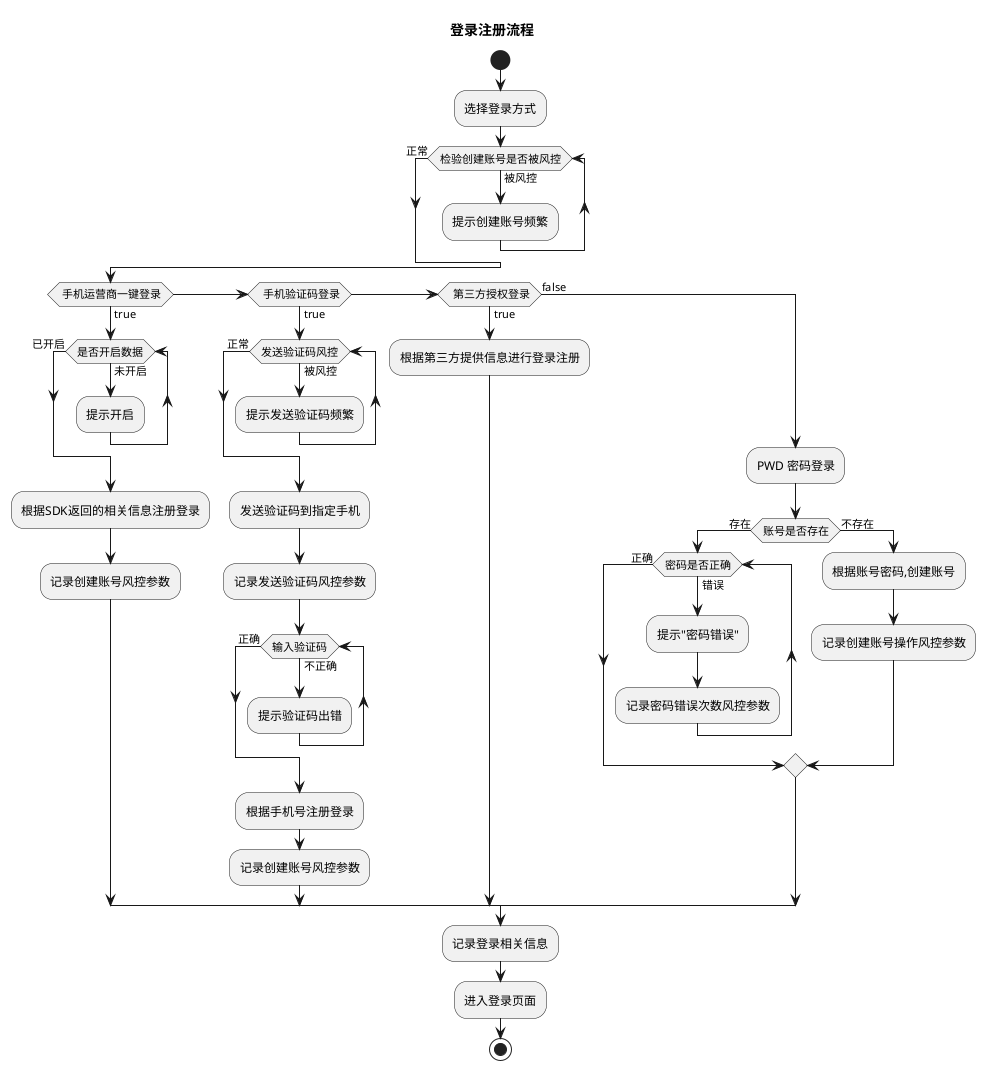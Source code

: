 @startuml
title 登录注册流程

start
:选择登录方式;
while (检验创建账号是否被风控) is (被风控)
            :提示创建账号频繁;
    endwhile (正常)

if ( 手机运营商一键登录) then (true)
    while (是否开启数据) is (未开启)
            :提示开启;
    endwhile (已开启)
             :根据SDK返回的相关信息注册登录;
             :记录创建账号风控参数;
elseif ( 手机验证码登录) then (true)
     while (发送验证码风控) is (被风控)
                :提示发送验证码频繁;
        endwhile (正常)
                 :发送验证码到指定手机;
                 :记录发送验证码风控参数;
    while (输入验证码) is (不正确)
                :提示验证码出错;
        endwhile (正确)
                 :根据手机号注册登录;
                 :记录创建账号风控参数;
elseif ( 第三方授权登录) then (true)
        :根据第三方提供信息进行登录注册;
else (false)
    :PWD 密码登录;
        if (账号是否存在) then (存在)
             while (密码是否正确)  is (错误)
                      :提示"密码错误";
                      :记录密码错误次数风控参数;
             endwhile (正确)

        else (不存在)
             :根据账号密码,创建账号;
             :记录创建账号操作风控参数;
        endif
endif
:记录登录相关信息;
:进入登录页面;
stop
@enduml
